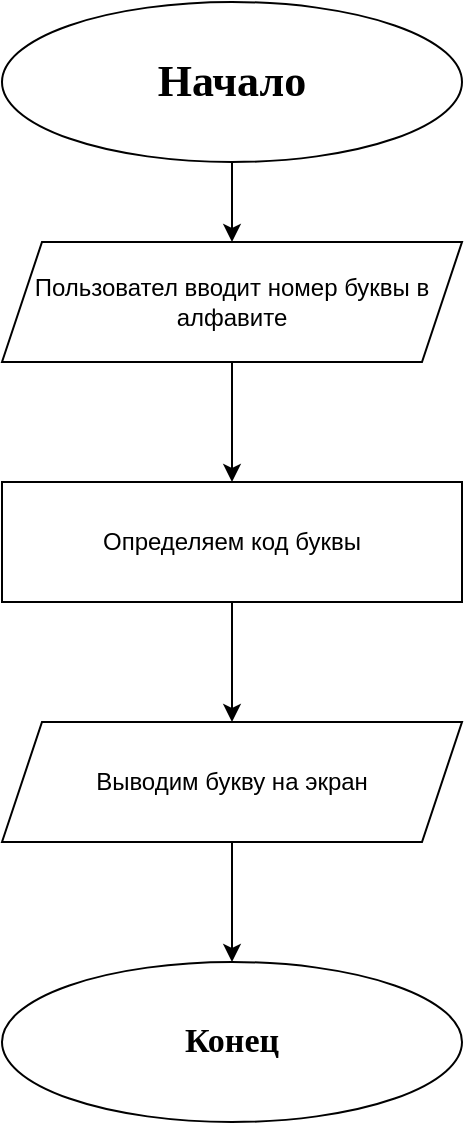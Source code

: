 <mxfile version="14.5.1" type="device"><diagram id="6a731a19-8d31-9384-78a2-239565b7b9f0" name="Page-1"><mxGraphModel dx="1086" dy="846" grid="1" gridSize="10" guides="1" tooltips="1" connect="1" arrows="1" fold="1" page="1" pageScale="1" pageWidth="1169" pageHeight="827" background="#ffffff" math="0" shadow="0"><root><mxCell id="0"/><mxCell id="1" parent="0"/><mxCell id="RJ_3YygVgvEVTBg698dz-60" value="" style="edgeStyle=orthogonalEdgeStyle;rounded=0;orthogonalLoop=1;jettySize=auto;html=1;" edge="1" parent="1" source="RJ_3YygVgvEVTBg698dz-55" target="RJ_3YygVgvEVTBg698dz-56"><mxGeometry relative="1" as="geometry"/></mxCell><mxCell id="RJ_3YygVgvEVTBg698dz-55" value="&lt;font face=&quot;Times New Roman&quot; style=&quot;font-size: 22px&quot;&gt;&lt;b&gt;Начало&lt;/b&gt;&lt;/font&gt;" style="ellipse;whiteSpace=wrap;html=1;" vertex="1" parent="1"><mxGeometry x="420" y="70" width="230" height="80" as="geometry"/></mxCell><mxCell id="RJ_3YygVgvEVTBg698dz-61" value="" style="edgeStyle=orthogonalEdgeStyle;rounded=0;orthogonalLoop=1;jettySize=auto;html=1;" edge="1" parent="1" source="RJ_3YygVgvEVTBg698dz-56" target="RJ_3YygVgvEVTBg698dz-57"><mxGeometry relative="1" as="geometry"/></mxCell><mxCell id="RJ_3YygVgvEVTBg698dz-56" value="Пользовател вводит номер буквы в алфавите" style="shape=parallelogram;perimeter=parallelogramPerimeter;whiteSpace=wrap;html=1;fixedSize=1;" vertex="1" parent="1"><mxGeometry x="420" y="190" width="230" height="60" as="geometry"/></mxCell><mxCell id="RJ_3YygVgvEVTBg698dz-62" value="" style="edgeStyle=orthogonalEdgeStyle;rounded=0;orthogonalLoop=1;jettySize=auto;html=1;" edge="1" parent="1" source="RJ_3YygVgvEVTBg698dz-57" target="RJ_3YygVgvEVTBg698dz-58"><mxGeometry relative="1" as="geometry"/></mxCell><mxCell id="RJ_3YygVgvEVTBg698dz-57" value="Определяем код буквы" style="rounded=0;whiteSpace=wrap;html=1;" vertex="1" parent="1"><mxGeometry x="420" y="310" width="230" height="60" as="geometry"/></mxCell><mxCell id="RJ_3YygVgvEVTBg698dz-63" value="" style="edgeStyle=orthogonalEdgeStyle;rounded=0;orthogonalLoop=1;jettySize=auto;html=1;" edge="1" parent="1" source="RJ_3YygVgvEVTBg698dz-58" target="RJ_3YygVgvEVTBg698dz-59"><mxGeometry relative="1" as="geometry"/></mxCell><mxCell id="RJ_3YygVgvEVTBg698dz-58" value="Выводим букву на экран" style="shape=parallelogram;perimeter=parallelogramPerimeter;whiteSpace=wrap;html=1;fixedSize=1;" vertex="1" parent="1"><mxGeometry x="420" y="430" width="230" height="60" as="geometry"/></mxCell><mxCell id="RJ_3YygVgvEVTBg698dz-59" value="Конец" style="ellipse;whiteSpace=wrap;html=1;fontFamily=Times New Roman;fontStyle=1;fontSize=17;" vertex="1" parent="1"><mxGeometry x="420" y="550" width="230" height="80" as="geometry"/></mxCell></root></mxGraphModel></diagram></mxfile>